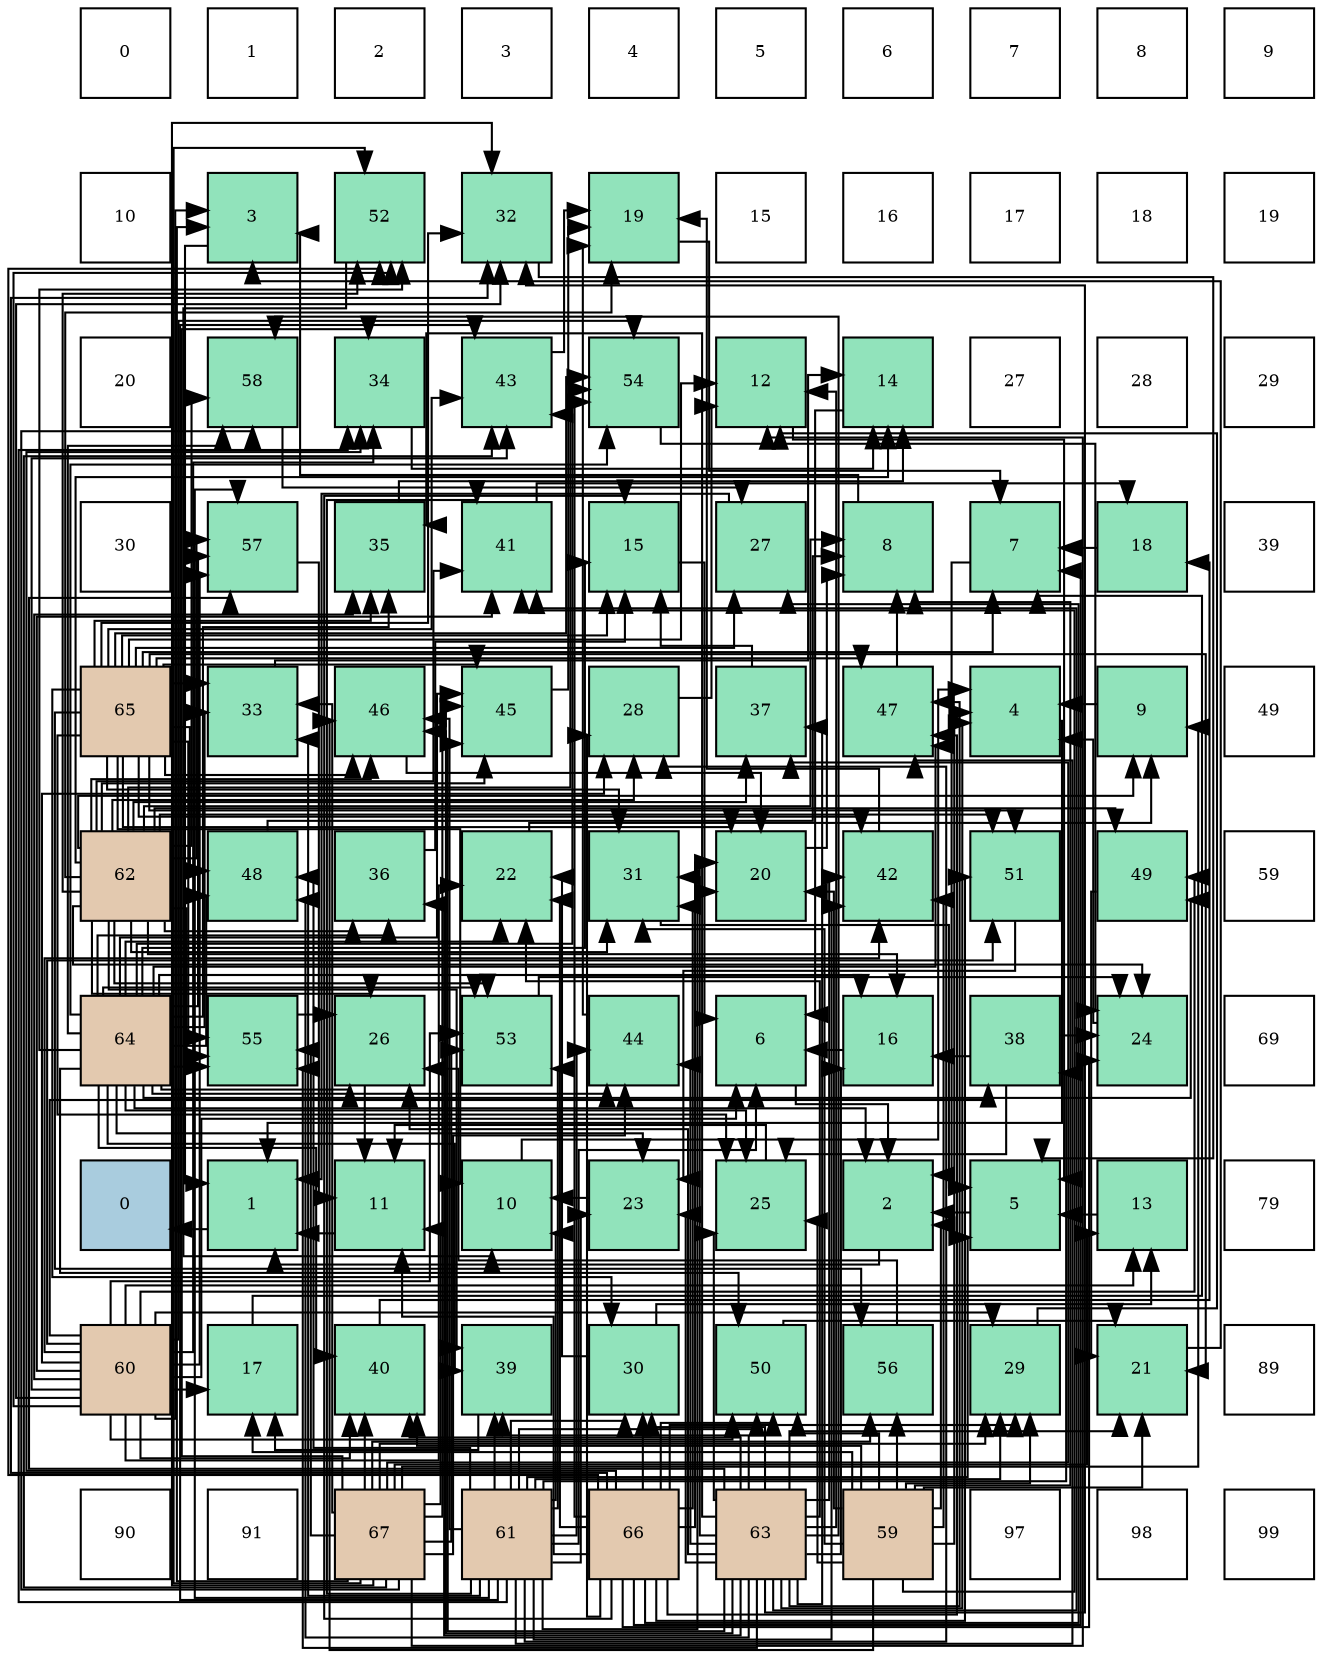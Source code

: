 digraph layout{
 rankdir=TB;
 splines=ortho;
 node [style=filled shape=square fixedsize=true width=0.6];
0[label="0", fontsize=8, fillcolor="#ffffff"];
1[label="1", fontsize=8, fillcolor="#ffffff"];
2[label="2", fontsize=8, fillcolor="#ffffff"];
3[label="3", fontsize=8, fillcolor="#ffffff"];
4[label="4", fontsize=8, fillcolor="#ffffff"];
5[label="5", fontsize=8, fillcolor="#ffffff"];
6[label="6", fontsize=8, fillcolor="#ffffff"];
7[label="7", fontsize=8, fillcolor="#ffffff"];
8[label="8", fontsize=8, fillcolor="#ffffff"];
9[label="9", fontsize=8, fillcolor="#ffffff"];
10[label="10", fontsize=8, fillcolor="#ffffff"];
11[label="3", fontsize=8, fillcolor="#91e3bb"];
12[label="52", fontsize=8, fillcolor="#91e3bb"];
13[label="32", fontsize=8, fillcolor="#91e3bb"];
14[label="19", fontsize=8, fillcolor="#91e3bb"];
15[label="15", fontsize=8, fillcolor="#ffffff"];
16[label="16", fontsize=8, fillcolor="#ffffff"];
17[label="17", fontsize=8, fillcolor="#ffffff"];
18[label="18", fontsize=8, fillcolor="#ffffff"];
19[label="19", fontsize=8, fillcolor="#ffffff"];
20[label="20", fontsize=8, fillcolor="#ffffff"];
21[label="58", fontsize=8, fillcolor="#91e3bb"];
22[label="34", fontsize=8, fillcolor="#91e3bb"];
23[label="43", fontsize=8, fillcolor="#91e3bb"];
24[label="54", fontsize=8, fillcolor="#91e3bb"];
25[label="12", fontsize=8, fillcolor="#91e3bb"];
26[label="14", fontsize=8, fillcolor="#91e3bb"];
27[label="27", fontsize=8, fillcolor="#ffffff"];
28[label="28", fontsize=8, fillcolor="#ffffff"];
29[label="29", fontsize=8, fillcolor="#ffffff"];
30[label="30", fontsize=8, fillcolor="#ffffff"];
31[label="57", fontsize=8, fillcolor="#91e3bb"];
32[label="35", fontsize=8, fillcolor="#91e3bb"];
33[label="41", fontsize=8, fillcolor="#91e3bb"];
34[label="15", fontsize=8, fillcolor="#91e3bb"];
35[label="27", fontsize=8, fillcolor="#91e3bb"];
36[label="8", fontsize=8, fillcolor="#91e3bb"];
37[label="7", fontsize=8, fillcolor="#91e3bb"];
38[label="18", fontsize=8, fillcolor="#91e3bb"];
39[label="39", fontsize=8, fillcolor="#ffffff"];
40[label="65", fontsize=8, fillcolor="#e3c9af"];
41[label="33", fontsize=8, fillcolor="#91e3bb"];
42[label="46", fontsize=8, fillcolor="#91e3bb"];
43[label="45", fontsize=8, fillcolor="#91e3bb"];
44[label="28", fontsize=8, fillcolor="#91e3bb"];
45[label="37", fontsize=8, fillcolor="#91e3bb"];
46[label="47", fontsize=8, fillcolor="#91e3bb"];
47[label="4", fontsize=8, fillcolor="#91e3bb"];
48[label="9", fontsize=8, fillcolor="#91e3bb"];
49[label="49", fontsize=8, fillcolor="#ffffff"];
50[label="62", fontsize=8, fillcolor="#e3c9af"];
51[label="48", fontsize=8, fillcolor="#91e3bb"];
52[label="36", fontsize=8, fillcolor="#91e3bb"];
53[label="22", fontsize=8, fillcolor="#91e3bb"];
54[label="31", fontsize=8, fillcolor="#91e3bb"];
55[label="20", fontsize=8, fillcolor="#91e3bb"];
56[label="42", fontsize=8, fillcolor="#91e3bb"];
57[label="51", fontsize=8, fillcolor="#91e3bb"];
58[label="49", fontsize=8, fillcolor="#91e3bb"];
59[label="59", fontsize=8, fillcolor="#ffffff"];
60[label="64", fontsize=8, fillcolor="#e3c9af"];
61[label="55", fontsize=8, fillcolor="#91e3bb"];
62[label="26", fontsize=8, fillcolor="#91e3bb"];
63[label="53", fontsize=8, fillcolor="#91e3bb"];
64[label="44", fontsize=8, fillcolor="#91e3bb"];
65[label="6", fontsize=8, fillcolor="#91e3bb"];
66[label="16", fontsize=8, fillcolor="#91e3bb"];
67[label="38", fontsize=8, fillcolor="#91e3bb"];
68[label="24", fontsize=8, fillcolor="#91e3bb"];
69[label="69", fontsize=8, fillcolor="#ffffff"];
70[label="0", fontsize=8, fillcolor="#a9ccde"];
71[label="1", fontsize=8, fillcolor="#91e3bb"];
72[label="11", fontsize=8, fillcolor="#91e3bb"];
73[label="10", fontsize=8, fillcolor="#91e3bb"];
74[label="23", fontsize=8, fillcolor="#91e3bb"];
75[label="25", fontsize=8, fillcolor="#91e3bb"];
76[label="2", fontsize=8, fillcolor="#91e3bb"];
77[label="5", fontsize=8, fillcolor="#91e3bb"];
78[label="13", fontsize=8, fillcolor="#91e3bb"];
79[label="79", fontsize=8, fillcolor="#ffffff"];
80[label="60", fontsize=8, fillcolor="#e3c9af"];
81[label="17", fontsize=8, fillcolor="#91e3bb"];
82[label="40", fontsize=8, fillcolor="#91e3bb"];
83[label="39", fontsize=8, fillcolor="#91e3bb"];
84[label="30", fontsize=8, fillcolor="#91e3bb"];
85[label="50", fontsize=8, fillcolor="#91e3bb"];
86[label="56", fontsize=8, fillcolor="#91e3bb"];
87[label="29", fontsize=8, fillcolor="#91e3bb"];
88[label="21", fontsize=8, fillcolor="#91e3bb"];
89[label="89", fontsize=8, fillcolor="#ffffff"];
90[label="90", fontsize=8, fillcolor="#ffffff"];
91[label="91", fontsize=8, fillcolor="#ffffff"];
92[label="67", fontsize=8, fillcolor="#e3c9af"];
93[label="61", fontsize=8, fillcolor="#e3c9af"];
94[label="66", fontsize=8, fillcolor="#e3c9af"];
95[label="63", fontsize=8, fillcolor="#e3c9af"];
96[label="59", fontsize=8, fillcolor="#e3c9af"];
97[label="97", fontsize=8, fillcolor="#ffffff"];
98[label="98", fontsize=8, fillcolor="#ffffff"];
99[label="99", fontsize=8, fillcolor="#ffffff"];
edge [constraint=false, style=vis];71 -> 70;
76 -> 71;
11 -> 71;
47 -> 71;
77 -> 76;
65 -> 76;
37 -> 76;
36 -> 11;
48 -> 47;
73 -> 47;
72 -> 71;
25 -> 77;
78 -> 77;
26 -> 65;
34 -> 65;
66 -> 65;
81 -> 37;
38 -> 37;
14 -> 37;
55 -> 36;
88 -> 11;
53 -> 48;
74 -> 73;
68 -> 47;
75 -> 72;
62 -> 72;
35 -> 71;
44 -> 25;
87 -> 25;
84 -> 78;
84 -> 53;
54 -> 77;
13 -> 77;
41 -> 26;
22 -> 26;
32 -> 26;
52 -> 34;
45 -> 34;
67 -> 66;
67 -> 68;
67 -> 75;
83 -> 81;
82 -> 38;
33 -> 38;
56 -> 14;
23 -> 14;
64 -> 14;
43 -> 14;
42 -> 55;
46 -> 36;
51 -> 36;
58 -> 88;
85 -> 88;
57 -> 74;
12 -> 73;
63 -> 68;
24 -> 68;
61 -> 62;
86 -> 62;
31 -> 72;
21 -> 35;
96 -> 76;
96 -> 47;
96 -> 36;
96 -> 81;
96 -> 55;
96 -> 88;
96 -> 75;
96 -> 87;
96 -> 54;
96 -> 82;
96 -> 33;
96 -> 56;
96 -> 42;
96 -> 85;
96 -> 86;
80 -> 11;
80 -> 65;
80 -> 78;
80 -> 81;
80 -> 53;
80 -> 44;
80 -> 87;
80 -> 13;
80 -> 22;
80 -> 32;
80 -> 67;
80 -> 82;
80 -> 33;
80 -> 56;
80 -> 23;
80 -> 58;
80 -> 85;
80 -> 57;
80 -> 12;
80 -> 63;
80 -> 24;
80 -> 31;
93 -> 77;
93 -> 65;
93 -> 73;
93 -> 55;
93 -> 74;
93 -> 44;
93 -> 87;
93 -> 84;
93 -> 41;
93 -> 22;
93 -> 67;
93 -> 83;
93 -> 33;
93 -> 56;
93 -> 23;
93 -> 64;
93 -> 42;
93 -> 46;
93 -> 51;
93 -> 85;
93 -> 63;
93 -> 31;
50 -> 36;
50 -> 48;
50 -> 26;
50 -> 66;
50 -> 14;
50 -> 68;
50 -> 62;
50 -> 44;
50 -> 54;
50 -> 52;
50 -> 45;
50 -> 83;
50 -> 33;
50 -> 43;
50 -> 42;
50 -> 58;
50 -> 57;
50 -> 12;
50 -> 63;
50 -> 24;
50 -> 61;
50 -> 31;
50 -> 21;
95 -> 47;
95 -> 25;
95 -> 66;
95 -> 88;
95 -> 53;
95 -> 74;
95 -> 75;
95 -> 62;
95 -> 84;
95 -> 54;
95 -> 13;
95 -> 32;
95 -> 52;
95 -> 45;
95 -> 83;
95 -> 82;
95 -> 33;
95 -> 56;
95 -> 64;
95 -> 43;
95 -> 42;
95 -> 46;
95 -> 51;
95 -> 61;
95 -> 31;
95 -> 21;
60 -> 76;
60 -> 34;
60 -> 66;
60 -> 53;
60 -> 74;
60 -> 75;
60 -> 62;
60 -> 41;
60 -> 32;
60 -> 52;
60 -> 83;
60 -> 82;
60 -> 23;
60 -> 64;
60 -> 43;
60 -> 46;
60 -> 51;
60 -> 58;
60 -> 85;
60 -> 12;
60 -> 63;
60 -> 24;
60 -> 61;
60 -> 31;
60 -> 21;
40 -> 37;
40 -> 73;
40 -> 25;
40 -> 34;
40 -> 55;
40 -> 88;
40 -> 75;
40 -> 35;
40 -> 84;
40 -> 54;
40 -> 13;
40 -> 41;
40 -> 32;
40 -> 56;
40 -> 23;
40 -> 43;
40 -> 42;
40 -> 46;
40 -> 51;
40 -> 57;
40 -> 24;
40 -> 61;
40 -> 86;
94 -> 37;
94 -> 72;
94 -> 34;
94 -> 55;
94 -> 53;
94 -> 68;
94 -> 35;
94 -> 44;
94 -> 87;
94 -> 84;
94 -> 54;
94 -> 13;
94 -> 22;
94 -> 46;
94 -> 85;
94 -> 57;
94 -> 12;
94 -> 24;
92 -> 11;
92 -> 48;
92 -> 72;
92 -> 25;
92 -> 78;
92 -> 87;
92 -> 13;
92 -> 41;
92 -> 22;
92 -> 45;
92 -> 82;
92 -> 23;
92 -> 64;
92 -> 43;
92 -> 12;
92 -> 63;
92 -> 61;
92 -> 86;
92 -> 21;
edge [constraint=true, style=invis];
0 -> 10 -> 20 -> 30 -> 40 -> 50 -> 60 -> 70 -> 80 -> 90;
1 -> 11 -> 21 -> 31 -> 41 -> 51 -> 61 -> 71 -> 81 -> 91;
2 -> 12 -> 22 -> 32 -> 42 -> 52 -> 62 -> 72 -> 82 -> 92;
3 -> 13 -> 23 -> 33 -> 43 -> 53 -> 63 -> 73 -> 83 -> 93;
4 -> 14 -> 24 -> 34 -> 44 -> 54 -> 64 -> 74 -> 84 -> 94;
5 -> 15 -> 25 -> 35 -> 45 -> 55 -> 65 -> 75 -> 85 -> 95;
6 -> 16 -> 26 -> 36 -> 46 -> 56 -> 66 -> 76 -> 86 -> 96;
7 -> 17 -> 27 -> 37 -> 47 -> 57 -> 67 -> 77 -> 87 -> 97;
8 -> 18 -> 28 -> 38 -> 48 -> 58 -> 68 -> 78 -> 88 -> 98;
9 -> 19 -> 29 -> 39 -> 49 -> 59 -> 69 -> 79 -> 89 -> 99;
rank = same {0 -> 1 -> 2 -> 3 -> 4 -> 5 -> 6 -> 7 -> 8 -> 9};
rank = same {10 -> 11 -> 12 -> 13 -> 14 -> 15 -> 16 -> 17 -> 18 -> 19};
rank = same {20 -> 21 -> 22 -> 23 -> 24 -> 25 -> 26 -> 27 -> 28 -> 29};
rank = same {30 -> 31 -> 32 -> 33 -> 34 -> 35 -> 36 -> 37 -> 38 -> 39};
rank = same {40 -> 41 -> 42 -> 43 -> 44 -> 45 -> 46 -> 47 -> 48 -> 49};
rank = same {50 -> 51 -> 52 -> 53 -> 54 -> 55 -> 56 -> 57 -> 58 -> 59};
rank = same {60 -> 61 -> 62 -> 63 -> 64 -> 65 -> 66 -> 67 -> 68 -> 69};
rank = same {70 -> 71 -> 72 -> 73 -> 74 -> 75 -> 76 -> 77 -> 78 -> 79};
rank = same {80 -> 81 -> 82 -> 83 -> 84 -> 85 -> 86 -> 87 -> 88 -> 89};
rank = same {90 -> 91 -> 92 -> 93 -> 94 -> 95 -> 96 -> 97 -> 98 -> 99};
}